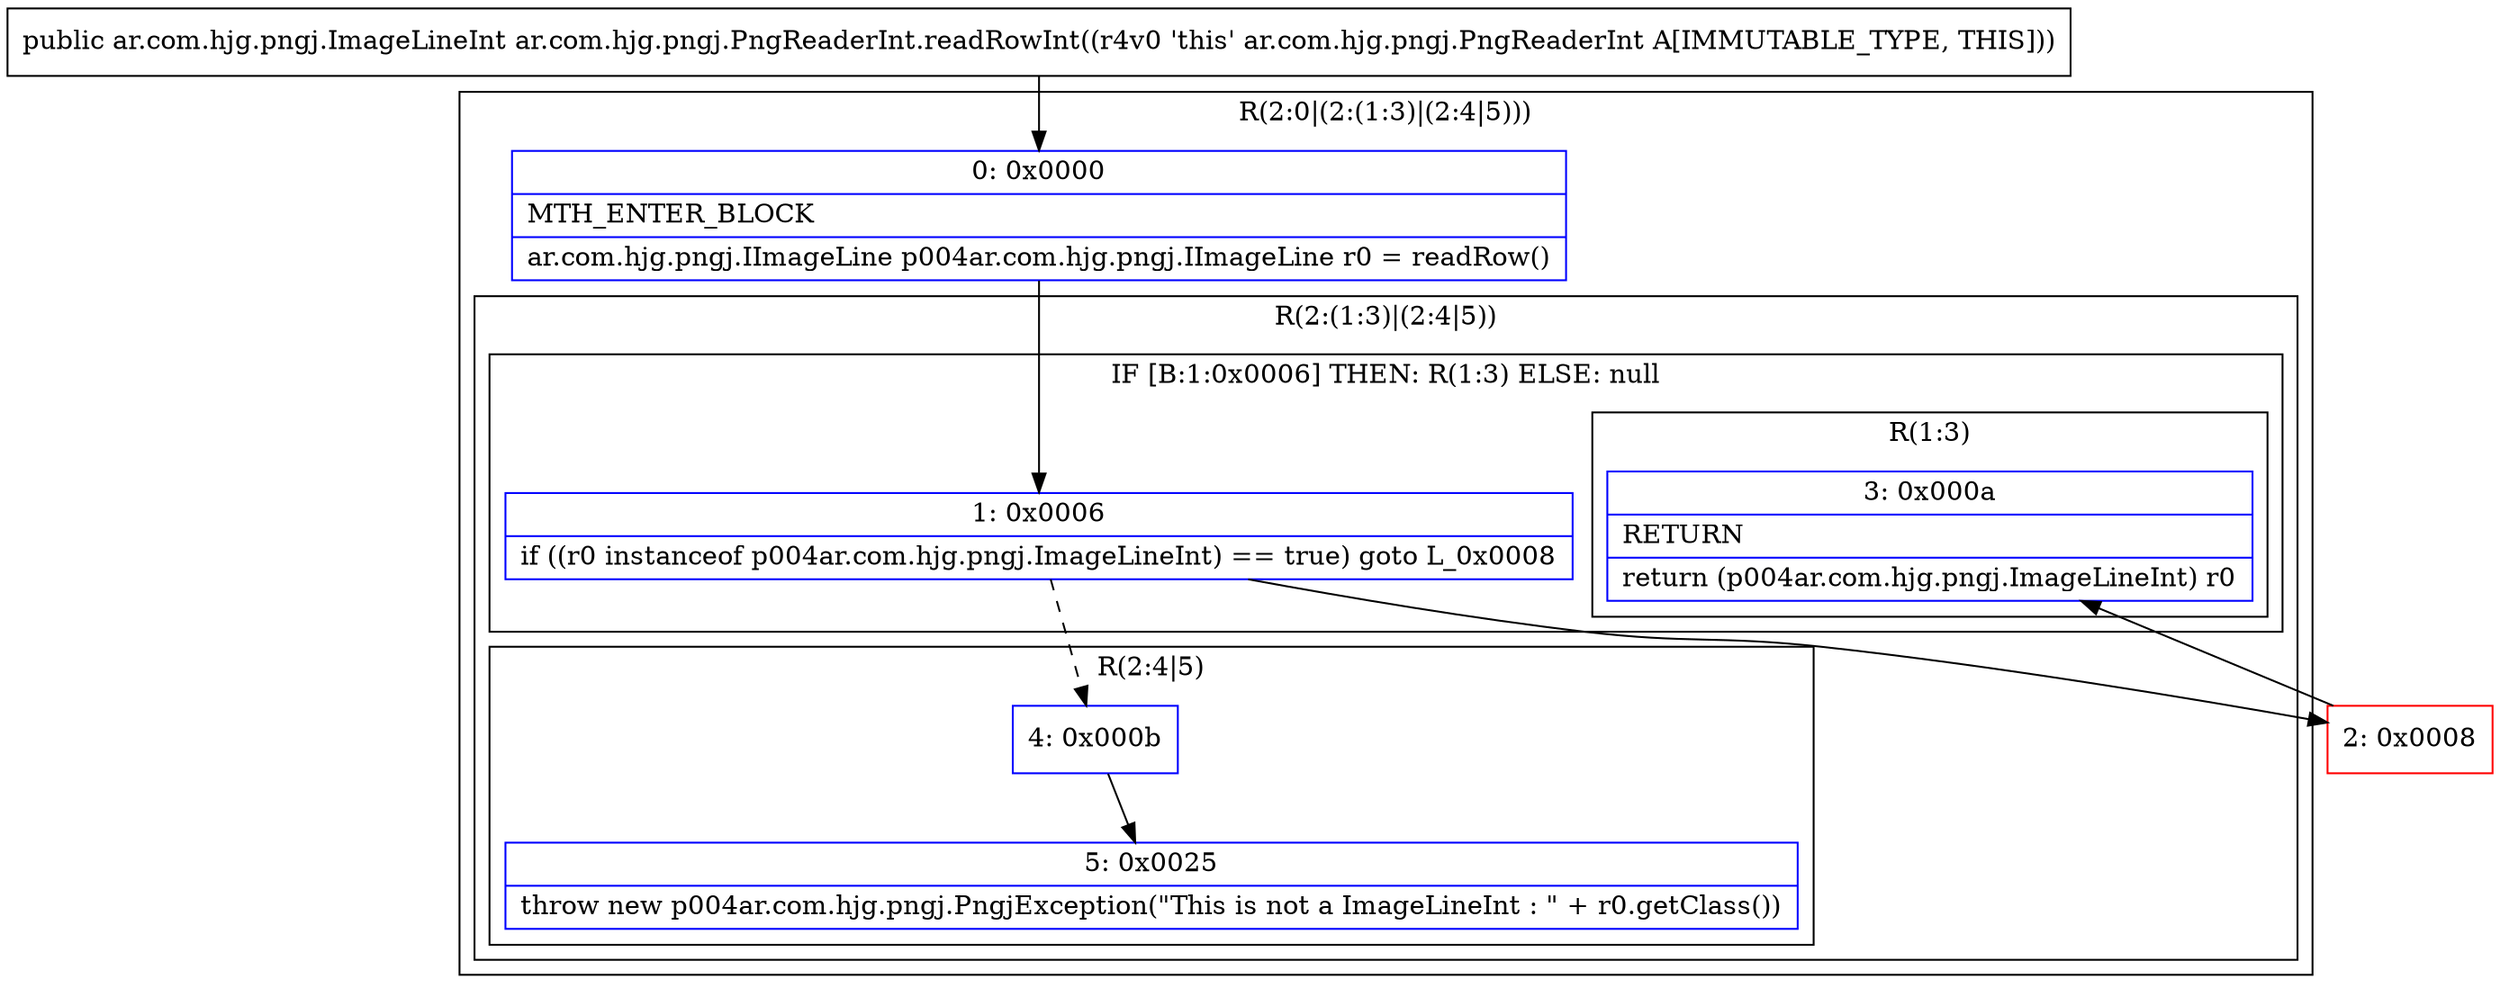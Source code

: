 digraph "CFG forar.com.hjg.pngj.PngReaderInt.readRowInt()Lar\/com\/hjg\/pngj\/ImageLineInt;" {
subgraph cluster_Region_2041603385 {
label = "R(2:0|(2:(1:3)|(2:4|5)))";
node [shape=record,color=blue];
Node_0 [shape=record,label="{0\:\ 0x0000|MTH_ENTER_BLOCK\l|ar.com.hjg.pngj.IImageLine p004ar.com.hjg.pngj.IImageLine r0 = readRow()\l}"];
subgraph cluster_Region_522962208 {
label = "R(2:(1:3)|(2:4|5))";
node [shape=record,color=blue];
subgraph cluster_IfRegion_1257965476 {
label = "IF [B:1:0x0006] THEN: R(1:3) ELSE: null";
node [shape=record,color=blue];
Node_1 [shape=record,label="{1\:\ 0x0006|if ((r0 instanceof p004ar.com.hjg.pngj.ImageLineInt) == true) goto L_0x0008\l}"];
subgraph cluster_Region_1048930779 {
label = "R(1:3)";
node [shape=record,color=blue];
Node_3 [shape=record,label="{3\:\ 0x000a|RETURN\l|return (p004ar.com.hjg.pngj.ImageLineInt) r0\l}"];
}
}
subgraph cluster_Region_1656910927 {
label = "R(2:4|5)";
node [shape=record,color=blue];
Node_4 [shape=record,label="{4\:\ 0x000b}"];
Node_5 [shape=record,label="{5\:\ 0x0025|throw new p004ar.com.hjg.pngj.PngjException(\"This is not a ImageLineInt : \" + r0.getClass())\l}"];
}
}
}
Node_2 [shape=record,color=red,label="{2\:\ 0x0008}"];
MethodNode[shape=record,label="{public ar.com.hjg.pngj.ImageLineInt ar.com.hjg.pngj.PngReaderInt.readRowInt((r4v0 'this' ar.com.hjg.pngj.PngReaderInt A[IMMUTABLE_TYPE, THIS])) }"];
MethodNode -> Node_0;
Node_0 -> Node_1;
Node_1 -> Node_2;
Node_1 -> Node_4[style=dashed];
Node_4 -> Node_5;
Node_2 -> Node_3;
}

